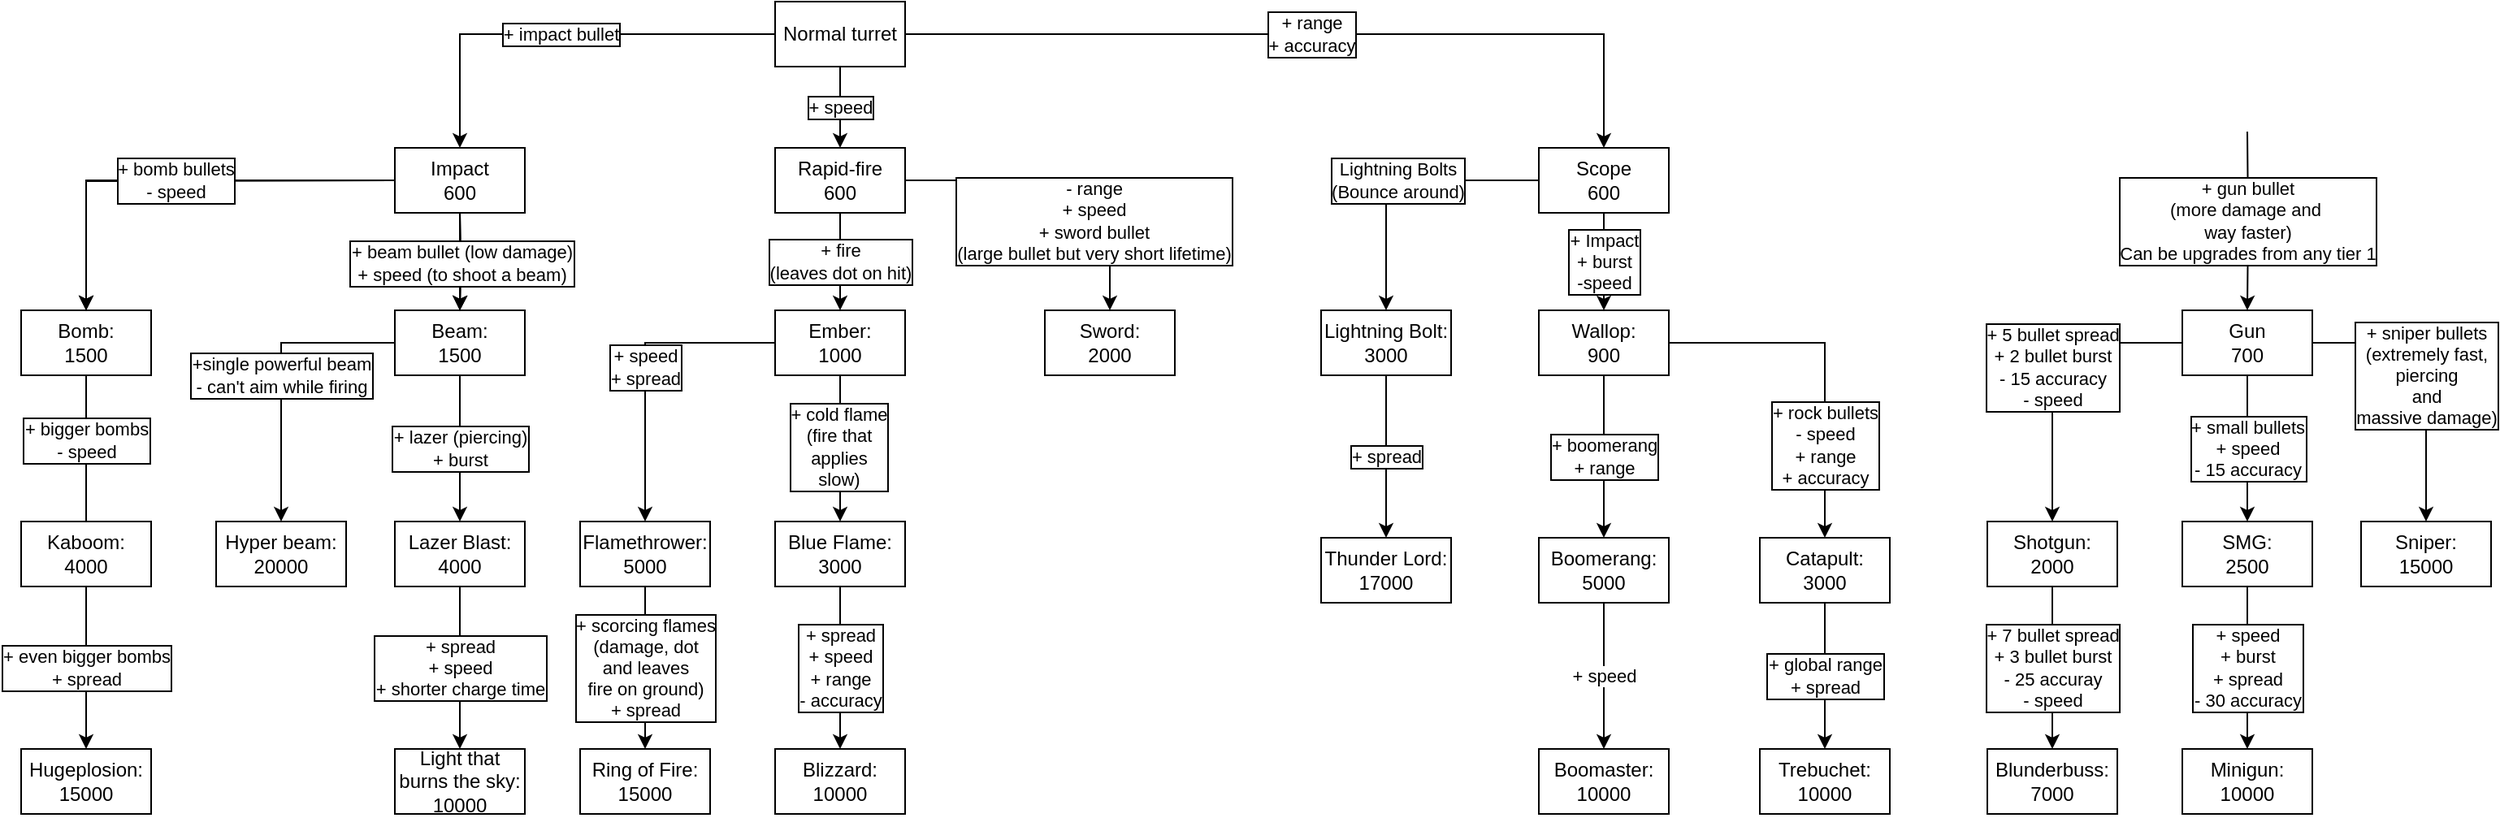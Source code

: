 <mxfile version="22.1.2" type="device">
  <diagram id="Q7nDkFITh00NXHWy7-K4" name="Page-1">
    <mxGraphModel dx="1500" dy="899" grid="1" gridSize="10" guides="1" tooltips="1" connect="1" arrows="1" fold="1" page="1" pageScale="1" pageWidth="4000" pageHeight="700" math="0" shadow="0">
      <root>
        <mxCell id="0" />
        <mxCell id="1" parent="0" />
        <mxCell id="VLRyIlqznZRcnYNGjUtV-8" value="+ range&lt;br&gt;+ accuracy" style="edgeStyle=orthogonalEdgeStyle;rounded=0;orthogonalLoop=1;jettySize=auto;html=1;entryX=0.5;entryY=0;entryDx=0;entryDy=0;labelBorderColor=default;" parent="1" source="VLRyIlqznZRcnYNGjUtV-1" target="VLRyIlqznZRcnYNGjUtV-7" edge="1">
          <mxGeometry relative="1" as="geometry" />
        </mxCell>
        <mxCell id="_5wMx_-kx0hjoRFrakkW-137" value="+ impact bullet" style="edgeStyle=orthogonalEdgeStyle;rounded=0;orthogonalLoop=1;jettySize=auto;html=1;labelBorderColor=default;" parent="1" source="VLRyIlqznZRcnYNGjUtV-1" target="VLRyIlqznZRcnYNGjUtV-2" edge="1">
          <mxGeometry relative="1" as="geometry" />
        </mxCell>
        <mxCell id="_5wMx_-kx0hjoRFrakkW-138" value="+ speed" style="edgeStyle=orthogonalEdgeStyle;rounded=0;orthogonalLoop=1;jettySize=auto;html=1;entryX=0.5;entryY=0;entryDx=0;entryDy=0;labelBorderColor=default;" parent="1" source="VLRyIlqznZRcnYNGjUtV-1" target="VLRyIlqznZRcnYNGjUtV-5" edge="1">
          <mxGeometry relative="1" as="geometry" />
        </mxCell>
        <mxCell id="VLRyIlqznZRcnYNGjUtV-1" value="Normal turret" style="rounded=0;whiteSpace=wrap;html=1;" parent="1" vertex="1">
          <mxGeometry x="1524" y="90" width="80" height="40" as="geometry" />
        </mxCell>
        <mxCell id="VLRyIlqznZRcnYNGjUtV-18" value="+ bomb bullets&lt;br&gt;- speed" style="edgeStyle=orthogonalEdgeStyle;rounded=0;orthogonalLoop=1;jettySize=auto;html=1;" parent="1" source="VLRyIlqznZRcnYNGjUtV-2" target="VLRyIlqznZRcnYNGjUtV-13" edge="1">
          <mxGeometry relative="1" as="geometry" />
        </mxCell>
        <mxCell id="jTilQWdeyiVG8SAP1Mdp-1" value="+ beam bullet (low damage)&lt;br&gt;+ speed (to shoot a beam)" style="edgeStyle=orthogonalEdgeStyle;rounded=0;orthogonalLoop=1;jettySize=auto;html=1;entryX=0.5;entryY=0;entryDx=0;entryDy=0;" parent="1" source="VLRyIlqznZRcnYNGjUtV-2" target="_5wMx_-kx0hjoRFrakkW-30" edge="1">
          <mxGeometry relative="1" as="geometry">
            <Array as="points" />
            <mxPoint x="1330.0" y="260" as="targetPoint" />
          </mxGeometry>
        </mxCell>
        <mxCell id="VLRyIlqznZRcnYNGjUtV-2" value="Impact&lt;br&gt;600" style="rounded=0;whiteSpace=wrap;html=1;" parent="1" vertex="1">
          <mxGeometry x="1290" y="180" width="80" height="40" as="geometry" />
        </mxCell>
        <mxCell id="IRU_vTcyjv4M9P6Ac7NZ-52" value="- range&lt;br&gt;+ speed&lt;br&gt;+ sword bullet&lt;br&gt;(large bullet but very short lifetime)" style="edgeStyle=orthogonalEdgeStyle;rounded=0;orthogonalLoop=1;jettySize=auto;html=1;entryX=0.5;entryY=0;entryDx=0;entryDy=0;labelBorderColor=default;exitX=1;exitY=0.5;exitDx=0;exitDy=0;" parent="1" source="VLRyIlqznZRcnYNGjUtV-5" target="IRU_vTcyjv4M9P6Ac7NZ-37" edge="1">
          <mxGeometry x="0.46" y="-10" relative="1" as="geometry">
            <mxPoint x="1610" y="200" as="sourcePoint" />
            <mxPoint as="offset" />
          </mxGeometry>
        </mxCell>
        <mxCell id="IRU_vTcyjv4M9P6Ac7NZ-53" value="+ fire&lt;br&gt;(leaves dot on hit)" style="edgeStyle=orthogonalEdgeStyle;rounded=0;orthogonalLoop=1;jettySize=auto;html=1;labelBorderColor=default;" parent="1" source="VLRyIlqznZRcnYNGjUtV-5" target="IRU_vTcyjv4M9P6Ac7NZ-19" edge="1">
          <mxGeometry relative="1" as="geometry" />
        </mxCell>
        <mxCell id="Drxne5DX06lcvUppRBQd-18" value="+ Impact&lt;br&gt;+ burst&lt;br&gt;-speed" style="edgeStyle=orthogonalEdgeStyle;rounded=0;orthogonalLoop=1;jettySize=auto;html=1;labelBorderColor=default;" parent="1" source="VLRyIlqznZRcnYNGjUtV-7" target="jTilQWdeyiVG8SAP1Mdp-2" edge="1">
          <mxGeometry relative="1" as="geometry" />
        </mxCell>
        <mxCell id="VLRyIlqznZRcnYNGjUtV-7" value="Scope&lt;br&gt;600" style="rounded=0;whiteSpace=wrap;html=1;" parent="1" vertex="1">
          <mxGeometry x="1994" y="180" width="80" height="40" as="geometry" />
        </mxCell>
        <mxCell id="VLRyIlqznZRcnYNGjUtV-13" value="Bomb" style="rounded=0;whiteSpace=wrap;html=1;" parent="1" vertex="1">
          <mxGeometry x="1060" y="280" width="80" height="40" as="geometry" />
        </mxCell>
        <mxCell id="_5wMx_-kx0hjoRFrakkW-124" value="+ boomerang&lt;br&gt;+ range" style="edgeStyle=orthogonalEdgeStyle;rounded=0;orthogonalLoop=1;jettySize=auto;html=1;entryX=0.5;entryY=0;entryDx=0;entryDy=0;labelBorderColor=default;" parent="1" source="jTilQWdeyiVG8SAP1Mdp-2" target="_5wMx_-kx0hjoRFrakkW-84" edge="1">
          <mxGeometry relative="1" as="geometry" />
        </mxCell>
        <mxCell id="_5wMx_-kx0hjoRFrakkW-125" value="+ rock bullets&lt;br&gt;- speed&lt;br&gt;+ range&lt;br&gt;+ accuracy" style="edgeStyle=orthogonalEdgeStyle;rounded=0;orthogonalLoop=1;jettySize=auto;html=1;labelBorderColor=default;" parent="1" source="jTilQWdeyiVG8SAP1Mdp-2" target="_5wMx_-kx0hjoRFrakkW-121" edge="1">
          <mxGeometry x="0.467" relative="1" as="geometry">
            <mxPoint as="offset" />
            <mxPoint x="2080" y="300" as="sourcePoint" />
          </mxGeometry>
        </mxCell>
        <mxCell id="jTilQWdeyiVG8SAP1Mdp-2" value="Wallop:&lt;br&gt;900" style="rounded=0;whiteSpace=wrap;html=1;" parent="1" vertex="1">
          <mxGeometry x="1994" y="280" width="80" height="40" as="geometry" />
        </mxCell>
        <mxCell id="_5wMx_-kx0hjoRFrakkW-30" value="Beam" style="rounded=0;whiteSpace=wrap;html=1;" parent="1" vertex="1">
          <mxGeometry x="1290" y="280" width="80" height="40" as="geometry" />
        </mxCell>
        <mxCell id="_5wMx_-kx0hjoRFrakkW-38" value="Flamethrower" style="rounded=0;whiteSpace=wrap;html=1;" parent="1" vertex="1">
          <mxGeometry x="1290" y="410" width="80" height="40" as="geometry" />
        </mxCell>
        <mxCell id="_5wMx_-kx0hjoRFrakkW-39" value="Overheat" style="rounded=0;whiteSpace=wrap;html=1;" parent="1" vertex="1">
          <mxGeometry x="1290" y="550" width="80" height="40" as="geometry" />
        </mxCell>
        <mxCell id="_5wMx_-kx0hjoRFrakkW-48" value="+ bomb bullets&lt;br&gt;- speed" style="edgeStyle=orthogonalEdgeStyle;rounded=0;orthogonalLoop=1;jettySize=auto;html=1;" parent="1" target="_5wMx_-kx0hjoRFrakkW-54" edge="1">
          <mxGeometry relative="1" as="geometry">
            <mxPoint x="1290" y="200" as="sourcePoint" />
          </mxGeometry>
        </mxCell>
        <mxCell id="_5wMx_-kx0hjoRFrakkW-49" value="+ beam bullet (low damage)&lt;br&gt;+ speed (to shoot a beam)" style="edgeStyle=orthogonalEdgeStyle;rounded=0;orthogonalLoop=1;jettySize=auto;html=1;entryX=0.5;entryY=0;entryDx=0;entryDy=0;" parent="1" target="_5wMx_-kx0hjoRFrakkW-73" edge="1">
          <mxGeometry relative="1" as="geometry">
            <Array as="points" />
            <mxPoint x="1330" y="220" as="sourcePoint" />
            <mxPoint x="1330.0" y="260" as="targetPoint" />
          </mxGeometry>
        </mxCell>
        <mxCell id="_5wMx_-kx0hjoRFrakkW-51" value="+ bigger bombs&lt;br&gt;- speed" style="edgeStyle=orthogonalEdgeStyle;rounded=0;orthogonalLoop=1;jettySize=auto;html=1;entryX=0.5;entryY=0;entryDx=0;entryDy=0;labelBorderColor=default;" parent="1" source="_5wMx_-kx0hjoRFrakkW-54" edge="1">
          <mxGeometry x="-0.336" relative="1" as="geometry">
            <mxPoint x="1100" y="440" as="targetPoint" />
            <mxPoint as="offset" />
          </mxGeometry>
        </mxCell>
        <mxCell id="_5wMx_-kx0hjoRFrakkW-54" value="Bomb" style="rounded=0;whiteSpace=wrap;html=1;" parent="1" vertex="1">
          <mxGeometry x="1060" y="280" width="80" height="40" as="geometry" />
        </mxCell>
        <mxCell id="_5wMx_-kx0hjoRFrakkW-73" value="Beam" style="rounded=0;whiteSpace=wrap;html=1;" parent="1" vertex="1">
          <mxGeometry x="1290" y="280" width="80" height="40" as="geometry" />
        </mxCell>
        <mxCell id="HSD4xJo1R1fu4qBwuys--84" value="+single powerful beam&lt;br&gt;- can&#39;t aim while firing" style="edgeStyle=orthogonalEdgeStyle;rounded=0;orthogonalLoop=1;jettySize=auto;html=1;entryX=0.5;entryY=0;entryDx=0;entryDy=0;labelBorderColor=default;" parent="1" source="_5wMx_-kx0hjoRFrakkW-114" target="_5wMx_-kx0hjoRFrakkW-79" edge="1">
          <mxGeometry relative="1" as="geometry">
            <mxPoint x="1210" y="450.0" as="sourcePoint" />
          </mxGeometry>
        </mxCell>
        <mxCell id="_5wMx_-kx0hjoRFrakkW-79" value="Hyper beam:&lt;br&gt;20000" style="rounded=0;whiteSpace=wrap;html=1;" parent="1" vertex="1">
          <mxGeometry x="1180" y="410" width="80" height="40" as="geometry" />
        </mxCell>
        <mxCell id="HSD4xJo1R1fu4qBwuys--3" value="+ spread&lt;br&gt;+ speed&lt;br&gt;+ shorter charge time" style="edgeStyle=orthogonalEdgeStyle;rounded=0;orthogonalLoop=1;jettySize=auto;html=1;labelBorderColor=default;" parent="1" source="_5wMx_-kx0hjoRFrakkW-81" target="_5wMx_-kx0hjoRFrakkW-120" edge="1">
          <mxGeometry relative="1" as="geometry" />
        </mxCell>
        <mxCell id="_5wMx_-kx0hjoRFrakkW-81" value="Lazer Blast:&lt;br&gt;4000" style="rounded=0;whiteSpace=wrap;html=1;" parent="1" vertex="1">
          <mxGeometry x="1290" y="410" width="80" height="40" as="geometry" />
        </mxCell>
        <mxCell id="_5wMx_-kx0hjoRFrakkW-82" value="Overheat" style="rounded=0;whiteSpace=wrap;html=1;" parent="1" vertex="1">
          <mxGeometry x="1290" y="550" width="80" height="40" as="geometry" />
        </mxCell>
        <mxCell id="gn0R1F9Epo_eSYioOC-Y-32" value="+ speed" style="edgeStyle=orthogonalEdgeStyle;rounded=0;orthogonalLoop=1;jettySize=auto;html=1;" parent="1" source="_5wMx_-kx0hjoRFrakkW-84" target="gn0R1F9Epo_eSYioOC-Y-31" edge="1">
          <mxGeometry relative="1" as="geometry" />
        </mxCell>
        <mxCell id="_5wMx_-kx0hjoRFrakkW-84" value="Boomerang:&lt;br&gt;5000" style="rounded=0;whiteSpace=wrap;html=1;" parent="1" vertex="1">
          <mxGeometry x="1994" y="420" width="80" height="40" as="geometry" />
        </mxCell>
        <mxCell id="_5wMx_-kx0hjoRFrakkW-89" value="+ bomb bullets&lt;br&gt;- speed" style="edgeStyle=orthogonalEdgeStyle;rounded=0;orthogonalLoop=1;jettySize=auto;html=1;labelBorderColor=default;" parent="1" target="_5wMx_-kx0hjoRFrakkW-95" edge="1">
          <mxGeometry relative="1" as="geometry">
            <mxPoint x="1290" y="200" as="sourcePoint" />
          </mxGeometry>
        </mxCell>
        <mxCell id="_5wMx_-kx0hjoRFrakkW-90" value="+ beam bullet (low damage)&lt;br&gt;+ speed (to shoot a beam)" style="edgeStyle=orthogonalEdgeStyle;rounded=0;orthogonalLoop=1;jettySize=auto;html=1;entryX=0.5;entryY=0;entryDx=0;entryDy=0;labelBorderColor=default;" parent="1" target="_5wMx_-kx0hjoRFrakkW-114" edge="1">
          <mxGeometry relative="1" as="geometry">
            <Array as="points" />
            <mxPoint x="1330" y="220" as="sourcePoint" />
            <mxPoint x="1330.0" y="260" as="targetPoint" />
          </mxGeometry>
        </mxCell>
        <mxCell id="_5wMx_-kx0hjoRFrakkW-95" value="Bomb:&lt;br&gt;1500" style="rounded=0;whiteSpace=wrap;html=1;" parent="1" vertex="1">
          <mxGeometry x="1060" y="280" width="80" height="40" as="geometry" />
        </mxCell>
        <mxCell id="_5wMx_-kx0hjoRFrakkW-97" value="+ even bigger bombs&lt;br&gt;+ spread" style="edgeStyle=orthogonalEdgeStyle;rounded=0;orthogonalLoop=1;jettySize=auto;html=1;entryX=0.5;entryY=0;entryDx=0;entryDy=0;labelBorderColor=default;" parent="1" source="_5wMx_-kx0hjoRFrakkW-98" target="_5wMx_-kx0hjoRFrakkW-106" edge="1">
          <mxGeometry relative="1" as="geometry" />
        </mxCell>
        <mxCell id="_5wMx_-kx0hjoRFrakkW-98" value="Kaboom:&lt;br&gt;4000" style="rounded=0;whiteSpace=wrap;html=1;" parent="1" vertex="1">
          <mxGeometry x="1060" y="410" width="80" height="40" as="geometry" />
        </mxCell>
        <mxCell id="_5wMx_-kx0hjoRFrakkW-106" value="Hugeplosion:&lt;br&gt;15000" style="rounded=0;whiteSpace=wrap;html=1;" parent="1" vertex="1">
          <mxGeometry x="1060" y="550" width="80" height="40" as="geometry" />
        </mxCell>
        <mxCell id="HSD4xJo1R1fu4qBwuys--2" value="+ lazer (piercing)&lt;br&gt;+ burst" style="edgeStyle=orthogonalEdgeStyle;rounded=0;orthogonalLoop=1;jettySize=auto;html=1;labelBorderColor=default;" parent="1" source="_5wMx_-kx0hjoRFrakkW-114" target="_5wMx_-kx0hjoRFrakkW-81" edge="1">
          <mxGeometry relative="1" as="geometry" />
        </mxCell>
        <mxCell id="_5wMx_-kx0hjoRFrakkW-114" value="Beam:&lt;br&gt;1500" style="rounded=0;whiteSpace=wrap;html=1;" parent="1" vertex="1">
          <mxGeometry x="1290" y="280" width="80" height="40" as="geometry" />
        </mxCell>
        <mxCell id="_5wMx_-kx0hjoRFrakkW-120" value="Light that burns the sky:&lt;br&gt;10000" style="rounded=0;whiteSpace=wrap;html=1;labelBorderColor=none;" parent="1" vertex="1">
          <mxGeometry x="1290" y="550" width="80" height="40" as="geometry" />
        </mxCell>
        <mxCell id="_5wMx_-kx0hjoRFrakkW-131" value="+ global range&lt;br&gt;+ spread" style="edgeStyle=orthogonalEdgeStyle;rounded=0;orthogonalLoop=1;jettySize=auto;html=1;entryX=0.5;entryY=0;entryDx=0;entryDy=0;labelBorderColor=default;" parent="1" source="_5wMx_-kx0hjoRFrakkW-121" target="_5wMx_-kx0hjoRFrakkW-130" edge="1">
          <mxGeometry relative="1" as="geometry" />
        </mxCell>
        <mxCell id="_5wMx_-kx0hjoRFrakkW-121" value="Catapult:&lt;br&gt;3000" style="rounded=0;whiteSpace=wrap;html=1;labelBorderColor=none;" parent="1" vertex="1">
          <mxGeometry x="2130" y="420" width="80" height="40" as="geometry" />
        </mxCell>
        <mxCell id="_5wMx_-kx0hjoRFrakkW-130" value="Trebuchet:&lt;br&gt;10000" style="rounded=0;whiteSpace=wrap;html=1;labelBorderColor=none;" parent="1" vertex="1">
          <mxGeometry x="2130" y="550" width="80" height="40" as="geometry" />
        </mxCell>
        <mxCell id="IRU_vTcyjv4M9P6Ac7NZ-1" value="+ 5 bullet spread&lt;br&gt;+ 2 bullet burst&lt;br&gt;- 15 accuracy&lt;br&gt;- speed" style="edgeStyle=orthogonalEdgeStyle;rounded=0;orthogonalLoop=1;jettySize=auto;html=1;labelBorderColor=default;" parent="1" source="_5wMx_-kx0hjoRFrakkW-134" target="_5wMx_-kx0hjoRFrakkW-143" edge="1">
          <mxGeometry relative="1" as="geometry" />
        </mxCell>
        <mxCell id="IRU_vTcyjv4M9P6Ac7NZ-6" value="+ small bullets&lt;br&gt;+ speed&lt;br&gt;- 15 accuracy" style="edgeStyle=orthogonalEdgeStyle;rounded=0;orthogonalLoop=1;jettySize=auto;html=1;entryX=0.5;entryY=0;entryDx=0;entryDy=0;labelBorderColor=default;" parent="1" source="_5wMx_-kx0hjoRFrakkW-134" target="_5wMx_-kx0hjoRFrakkW-144" edge="1">
          <mxGeometry relative="1" as="geometry" />
        </mxCell>
        <mxCell id="_5wMx_-kx0hjoRFrakkW-134" value="Gun&lt;br&gt;700" style="rounded=0;whiteSpace=wrap;html=1;" parent="1" vertex="1">
          <mxGeometry x="2390" y="280" width="80" height="40" as="geometry" />
        </mxCell>
        <mxCell id="IRU_vTcyjv4M9P6Ac7NZ-4" value="+ 7 bullet spread&lt;br&gt;+ 3 bullet burst&lt;br&gt;- 25 accuray&lt;br&gt;- speed" style="edgeStyle=orthogonalEdgeStyle;rounded=0;orthogonalLoop=1;jettySize=auto;html=1;entryX=0.5;entryY=0;entryDx=0;entryDy=0;labelBorderColor=default;" parent="1" source="_5wMx_-kx0hjoRFrakkW-143" target="IRU_vTcyjv4M9P6Ac7NZ-3" edge="1">
          <mxGeometry relative="1" as="geometry" />
        </mxCell>
        <mxCell id="_5wMx_-kx0hjoRFrakkW-143" value="Shotgun:&lt;br&gt;2000" style="rounded=0;whiteSpace=wrap;html=1;" parent="1" vertex="1">
          <mxGeometry x="2270" y="410" width="80" height="40" as="geometry" />
        </mxCell>
        <mxCell id="IRU_vTcyjv4M9P6Ac7NZ-8" value="+ speed&lt;br&gt;+ burst&lt;br&gt;+ spread&lt;br&gt;- 30 accuracy" style="edgeStyle=orthogonalEdgeStyle;rounded=0;orthogonalLoop=1;jettySize=auto;html=1;entryX=0.5;entryY=0;entryDx=0;entryDy=0;labelBorderColor=default;" parent="1" source="_5wMx_-kx0hjoRFrakkW-144" target="IRU_vTcyjv4M9P6Ac7NZ-7" edge="1">
          <mxGeometry relative="1" as="geometry" />
        </mxCell>
        <mxCell id="_5wMx_-kx0hjoRFrakkW-144" value="SMG:&lt;br&gt;2500" style="rounded=0;whiteSpace=wrap;html=1;" parent="1" vertex="1">
          <mxGeometry x="2390" y="410" width="80" height="40" as="geometry" />
        </mxCell>
        <mxCell id="IRU_vTcyjv4M9P6Ac7NZ-11" value="+ sniper bullets&lt;br&gt;(extremely fast, &lt;br&gt;piercing&lt;br&gt;and &lt;br&gt;massive damage)" style="edgeStyle=orthogonalEdgeStyle;rounded=0;orthogonalLoop=1;jettySize=auto;html=1;entryX=0.5;entryY=0;entryDx=0;entryDy=0;labelBorderColor=default;exitX=1;exitY=0.5;exitDx=0;exitDy=0;" parent="1" source="_5wMx_-kx0hjoRFrakkW-134" target="IRU_vTcyjv4M9P6Ac7NZ-10" edge="1">
          <mxGeometry relative="1" as="geometry">
            <mxPoint x="1340" y="310" as="sourcePoint" />
          </mxGeometry>
        </mxCell>
        <mxCell id="IRU_vTcyjv4M9P6Ac7NZ-3" value="Blunderbuss:&lt;br&gt;7000" style="rounded=0;whiteSpace=wrap;html=1;" parent="1" vertex="1">
          <mxGeometry x="2270" y="550" width="80" height="40" as="geometry" />
        </mxCell>
        <mxCell id="IRU_vTcyjv4M9P6Ac7NZ-7" value="Minigun:&lt;br&gt;10000" style="rounded=0;whiteSpace=wrap;html=1;" parent="1" vertex="1">
          <mxGeometry x="2390" y="550" width="80" height="40" as="geometry" />
        </mxCell>
        <mxCell id="IRU_vTcyjv4M9P6Ac7NZ-10" value="Sniper:&lt;br&gt;15000" style="rounded=0;whiteSpace=wrap;html=1;labelBorderColor=none;" parent="1" vertex="1">
          <mxGeometry x="2500" y="410" width="80" height="40" as="geometry" />
        </mxCell>
        <mxCell id="IRU_vTcyjv4M9P6Ac7NZ-62" style="edgeStyle=orthogonalEdgeStyle;rounded=0;orthogonalLoop=1;jettySize=auto;html=1;entryX=0.5;entryY=0;entryDx=0;entryDy=0;labelBorderColor=default;" parent="1" source="IRU_vTcyjv4M9P6Ac7NZ-19" target="IRU_vTcyjv4M9P6Ac7NZ-29" edge="1">
          <mxGeometry relative="1" as="geometry" />
        </mxCell>
        <mxCell id="HSD4xJo1R1fu4qBwuys--4" value="+ cold flame&lt;br&gt;(fire that &lt;br&gt;applies&lt;br&gt;slow)" style="edgeLabel;html=1;align=center;verticalAlign=middle;resizable=0;points=[];labelBorderColor=default;" parent="IRU_vTcyjv4M9P6Ac7NZ-62" vertex="1" connectable="0">
          <mxGeometry x="-0.035" y="-1" relative="1" as="geometry">
            <mxPoint as="offset" />
          </mxGeometry>
        </mxCell>
        <mxCell id="IRU_vTcyjv4M9P6Ac7NZ-64" value="+ speed&lt;br&gt;+ spread" style="edgeStyle=orthogonalEdgeStyle;rounded=0;orthogonalLoop=1;jettySize=auto;html=1;labelBorderColor=default;" parent="1" source="IRU_vTcyjv4M9P6Ac7NZ-19" target="IRU_vTcyjv4M9P6Ac7NZ-24" edge="1">
          <mxGeometry relative="1" as="geometry" />
        </mxCell>
        <mxCell id="IRU_vTcyjv4M9P6Ac7NZ-19" value="Ember:&lt;br&gt;1000" style="rounded=0;whiteSpace=wrap;html=1;" parent="1" vertex="1">
          <mxGeometry x="1524" y="280" width="80" height="40" as="geometry" />
        </mxCell>
        <mxCell id="IRU_vTcyjv4M9P6Ac7NZ-20" value="Punch" style="rounded=0;whiteSpace=wrap;html=1;" parent="1" vertex="1">
          <mxGeometry x="1404" y="410" width="80" height="40" as="geometry" />
        </mxCell>
        <mxCell id="IRU_vTcyjv4M9P6Ac7NZ-65" value="+ scorcing flames&lt;br&gt;(damage, dot&lt;br&gt;and leaves&lt;br&gt;fire on ground)&lt;br&gt;+ spread" style="edgeStyle=orthogonalEdgeStyle;rounded=0;orthogonalLoop=1;jettySize=auto;html=1;entryX=0.5;entryY=0;entryDx=0;entryDy=0;labelBorderColor=default;" parent="1" source="IRU_vTcyjv4M9P6Ac7NZ-24" target="IRU_vTcyjv4M9P6Ac7NZ-30" edge="1">
          <mxGeometry relative="1" as="geometry" />
        </mxCell>
        <mxCell id="IRU_vTcyjv4M9P6Ac7NZ-24" value="Flamethrower:&lt;br&gt;5000" style="rounded=0;whiteSpace=wrap;html=1;" parent="1" vertex="1">
          <mxGeometry x="1404" y="410" width="80" height="40" as="geometry" />
        </mxCell>
        <mxCell id="IRU_vTcyjv4M9P6Ac7NZ-63" value="+ spread&lt;br&gt;+ speed&lt;br&gt;+ range&lt;br&gt;- accuracy" style="edgeStyle=orthogonalEdgeStyle;rounded=0;orthogonalLoop=1;jettySize=auto;html=1;labelBorderColor=default;" parent="1" source="IRU_vTcyjv4M9P6Ac7NZ-29" target="IRU_vTcyjv4M9P6Ac7NZ-33" edge="1">
          <mxGeometry relative="1" as="geometry" />
        </mxCell>
        <mxCell id="IRU_vTcyjv4M9P6Ac7NZ-29" value="Blue Flame:&lt;br&gt;3000" style="rounded=0;whiteSpace=wrap;html=1;labelBorderColor=none;" parent="1" vertex="1">
          <mxGeometry x="1524" y="410" width="80" height="40" as="geometry" />
        </mxCell>
        <mxCell id="IRU_vTcyjv4M9P6Ac7NZ-30" value="Ring of Fire:&lt;br&gt;15000" style="rounded=0;whiteSpace=wrap;html=1;" parent="1" vertex="1">
          <mxGeometry x="1404" y="550" width="80" height="40" as="geometry" />
        </mxCell>
        <mxCell id="IRU_vTcyjv4M9P6Ac7NZ-33" value="Blizzard:&lt;br&gt;10000" style="rounded=0;whiteSpace=wrap;html=1;labelBorderColor=none;" parent="1" vertex="1">
          <mxGeometry x="1524" y="550" width="80" height="40" as="geometry" />
        </mxCell>
        <mxCell id="IRU_vTcyjv4M9P6Ac7NZ-37" value="Sword:&lt;br&gt;2000" style="rounded=0;whiteSpace=wrap;html=1;" parent="1" vertex="1">
          <mxGeometry x="1690" y="280" width="80" height="40" as="geometry" />
        </mxCell>
        <mxCell id="HSD4xJo1R1fu4qBwuys--65" value="Lightning Bolts &lt;br&gt;(Bounce around)" style="edgeStyle=orthogonalEdgeStyle;rounded=0;orthogonalLoop=1;jettySize=auto;html=1;labelBorderColor=default;" parent="1" source="VLRyIlqznZRcnYNGjUtV-7" target="HSD4xJo1R1fu4qBwuys--17" edge="1">
          <mxGeometry x="0.001" relative="1" as="geometry">
            <mxPoint x="1790" y="180" as="sourcePoint" />
            <mxPoint as="offset" />
          </mxGeometry>
        </mxCell>
        <mxCell id="HSD4xJo1R1fu4qBwuys--12" value="Flamethrower" style="rounded=0;whiteSpace=wrap;html=1;" parent="1" vertex="1">
          <mxGeometry x="1860" y="280" width="80" height="40" as="geometry" />
        </mxCell>
        <mxCell id="HSD4xJo1R1fu4qBwuys--67" value="+ spread" style="edgeStyle=orthogonalEdgeStyle;rounded=0;orthogonalLoop=1;jettySize=auto;html=1;entryX=0.5;entryY=0;entryDx=0;entryDy=0;labelBorderColor=default;" parent="1" source="HSD4xJo1R1fu4qBwuys--17" target="HSD4xJo1R1fu4qBwuys--22" edge="1">
          <mxGeometry relative="1" as="geometry" />
        </mxCell>
        <mxCell id="HSD4xJo1R1fu4qBwuys--17" value="Lightning Bolt:&lt;br&gt;3000" style="rounded=0;whiteSpace=wrap;html=1;" parent="1" vertex="1">
          <mxGeometry x="1860" y="280" width="80" height="40" as="geometry" />
        </mxCell>
        <mxCell id="HSD4xJo1R1fu4qBwuys--22" value="Thunder Lord:&lt;br&gt;17000" style="rounded=0;whiteSpace=wrap;html=1;" parent="1" vertex="1">
          <mxGeometry x="1860" y="420" width="80" height="40" as="geometry" />
        </mxCell>
        <mxCell id="gn0R1F9Epo_eSYioOC-Y-31" value="Boomaster:&lt;br&gt;10000" style="rounded=0;whiteSpace=wrap;html=1;" parent="1" vertex="1">
          <mxGeometry x="1994" y="550" width="80" height="40" as="geometry" />
        </mxCell>
        <mxCell id="VLRyIlqznZRcnYNGjUtV-5" value="Rapid-fire&lt;br&gt;600" style="rounded=0;whiteSpace=wrap;html=1;" parent="1" vertex="1">
          <mxGeometry x="1524" y="180" width="80" height="40" as="geometry" />
        </mxCell>
        <mxCell id="_5wMx_-kx0hjoRFrakkW-139" value="+ gun bullet&lt;br&gt;(more damage and&amp;nbsp;&lt;br&gt;way faster)&lt;br&gt;Can be upgrades from any tier 1" style="edgeStyle=orthogonalEdgeStyle;rounded=0;orthogonalLoop=1;jettySize=auto;html=1;labelBorderColor=default;" parent="1" target="_5wMx_-kx0hjoRFrakkW-134" edge="1">
          <mxGeometry x="0.012" relative="1" as="geometry">
            <mxPoint x="2430" y="170" as="sourcePoint" />
            <mxPoint as="offset" />
          </mxGeometry>
        </mxCell>
      </root>
    </mxGraphModel>
  </diagram>
</mxfile>

